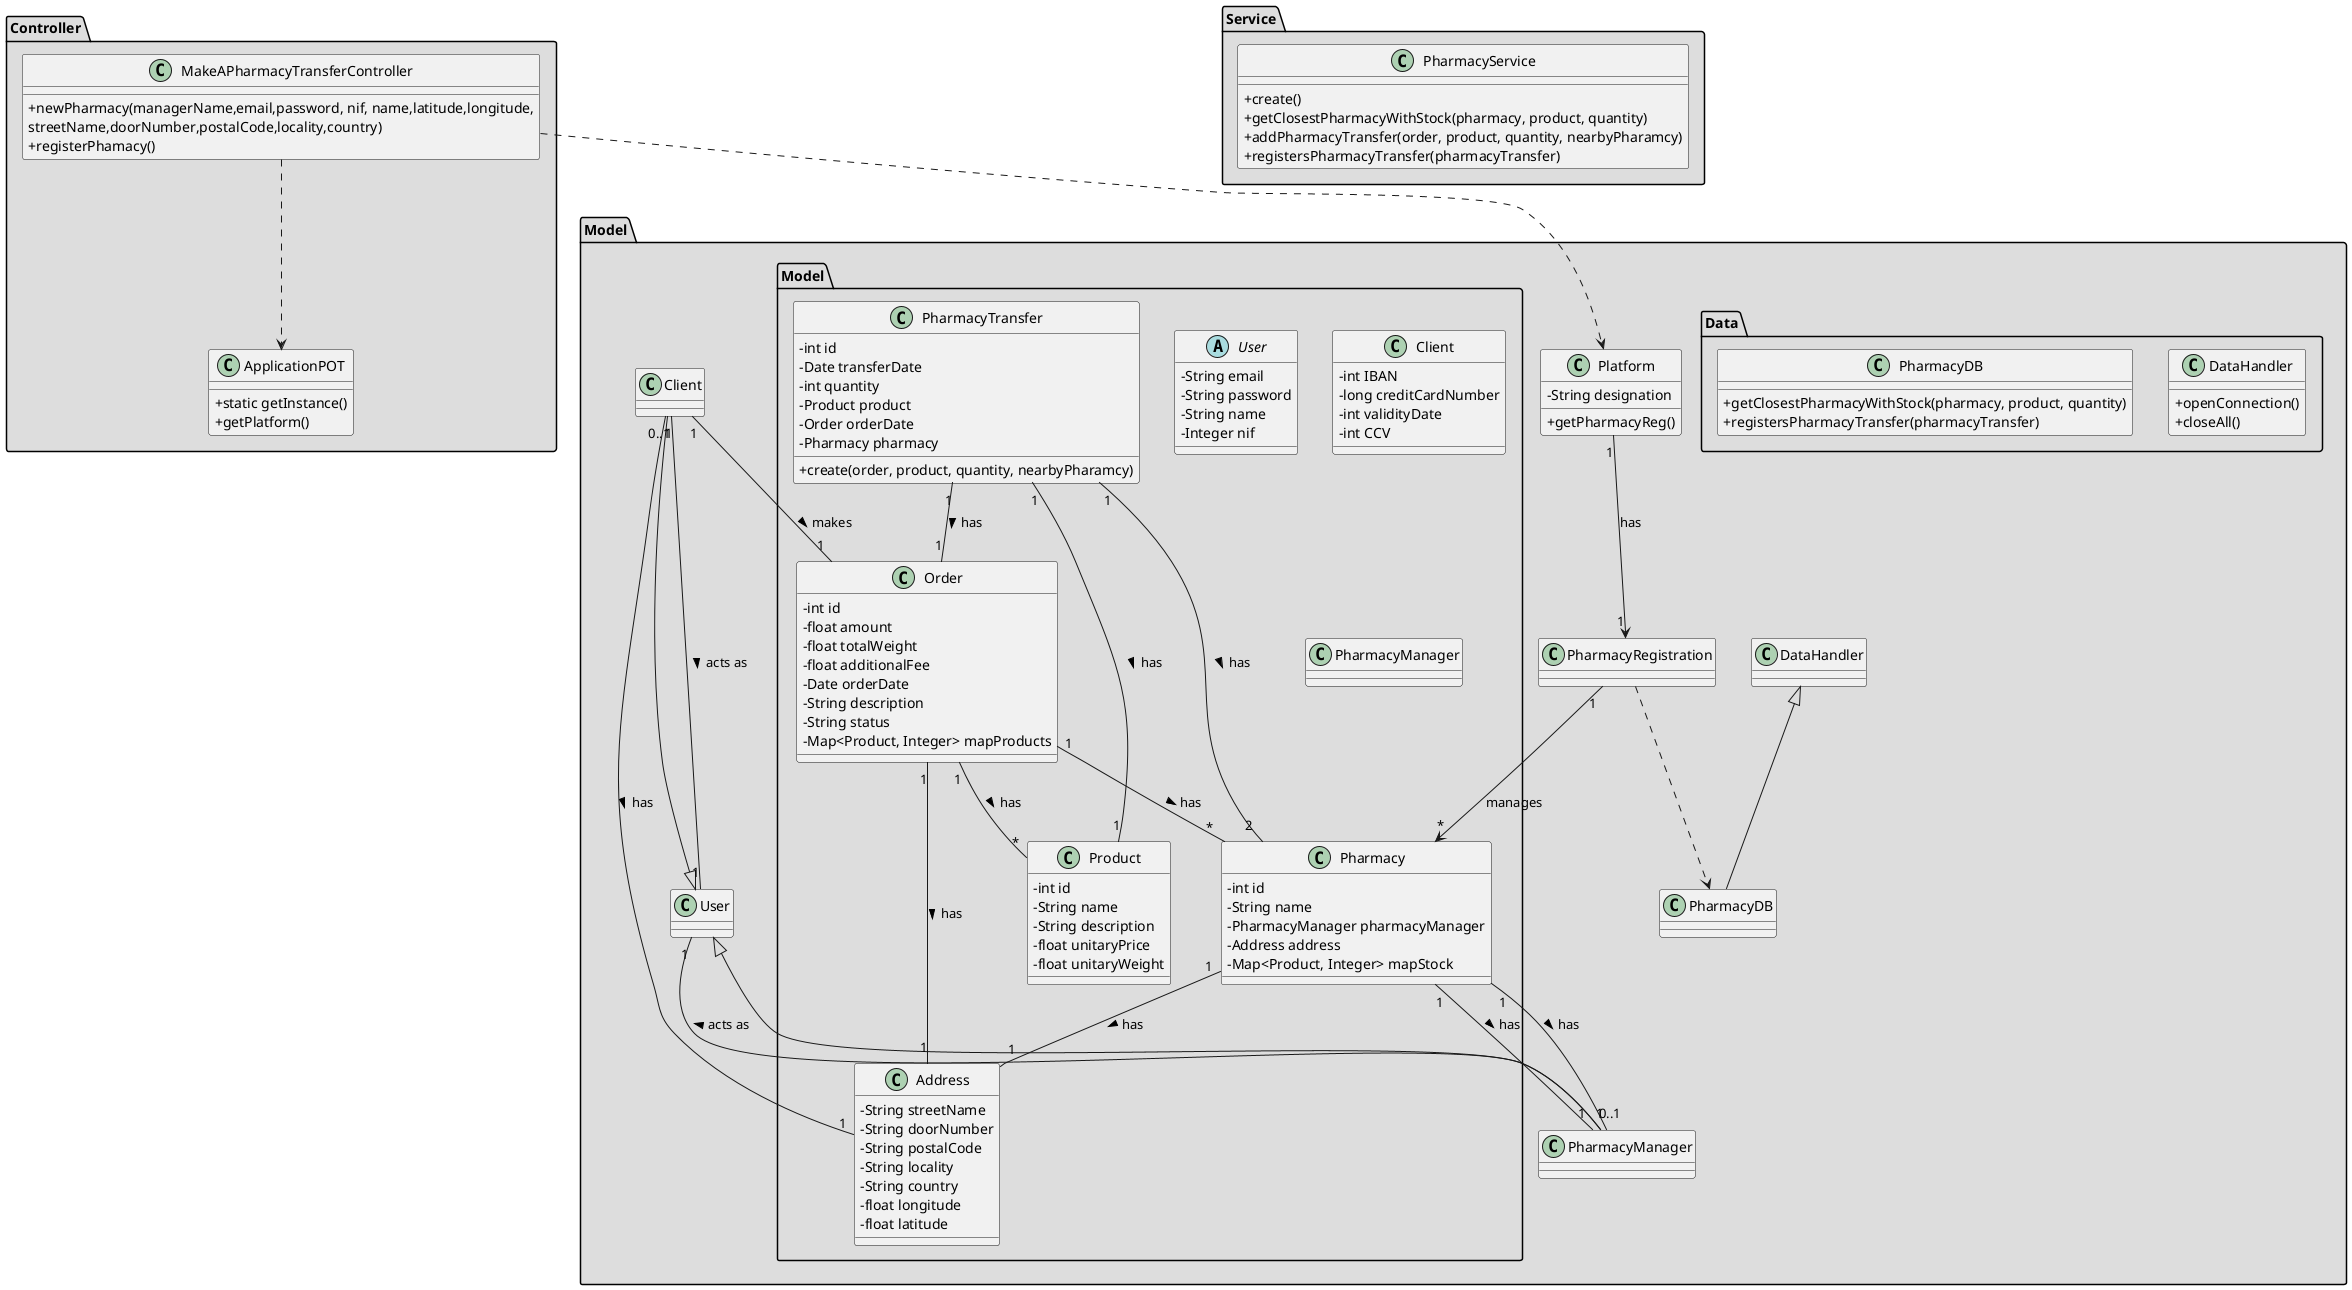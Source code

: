 @startuml
skinparam classAttributeIconSize 0

package "Controller" #DDDDDD {
class MakeAPharmacyTransferController{
+newPharmacy(managerName,email,password, nif, name,latitude,longitude,\nstreetName,doorNumber,postalCode,locality,country)
+registerPhamacy()
}

class ApplicationPOT
{
  +static getInstance()
  +getPlatform()
}
}

package "Service" #DDDDDD {

   class PharmacyService{
          +create()
          +getClosestPharmacyWithStock(pharmacy, product, quantity)
          +addPharmacyTransfer(order, product, quantity, nearbyPharamcy)
          +registersPharmacyTransfer(pharmacyTransfer)
      }
 }


package "Model" #DDDDDD {
class Platform {
  -String designation
  +getPharmacyReg()
}


package "Model" #DDDDDD {
abstract class User{
-String email
-String password
-String name
-Integer nif
}

class Client{
-   int IBAN
-   long creditCardNumber
-   int validityDate
-   int CCV
}

class Address{
-   String streetName
-   String doorNumber
-   String postalCode
-   String locality
-   String country
-   float longitude
-   float latitude
}

class Pharmacy{
-   int id
-   String name
-   PharmacyManager pharmacyManager
-   Address address
-   Map<Product, Integer> mapStock
}

class PharmacyManager{
}

class Order{
-   int id
-   float amount
-   float totalWeight
-   float additionalFee
-   Date orderDate
-   String description
-   String status
-   Map<Product, Integer> mapProducts
}

class Product{
-   int id
-   String name
-   String description
-   float unitaryPrice
-   float unitaryWeight
}

class PharmacyTransfer{
-   int id
-   Date transferDate
-   int quantity
-   Product product
-   Order orderDate
-   Pharmacy pharmacy
+create(order, product, quantity, nearbyPharamcy)
}

}


package "Data" #DDDDDD {
class DataHandler{
    +openConnection()
    +closeAll()
}

class PharmacyDB{
          +getClosestPharmacyWithStock(pharmacy, product, quantity)
          +registersPharmacyTransfer(pharmacyTransfer)
      }
}

class PharmacyDB extends DataHandler
class PharmacyManager extends User
class Client extends User

MakeAPharmacyTransferController ..> Platform
MakeAPharmacyTransferController ..> ApplicationPOT
PharmacyRegistration ..> PharmacyDB
Platform "1" --> "1" PharmacyRegistration : has
PharmacyRegistration "1" --> "*" Pharmacy : manages
Pharmacy "1" -- "1" Address : has >
Pharmacy "1" -- "1" PharmacyManager : has >
PharmacyManager "0..1" -- "1" User: acts as >
Pharmacy "1" -- "1" PharmacyManager : has >
Order "1" -- "*" Product : has >
Order "1" -- "*" Pharmacy : has >
Client "0..1" -- "1" User: acts as >
Client "1" -- "1" Order : makes >
Client "1" -- "1" Address : has >
Order "1" -- "1" Address : has >
PharmacyTransfer "1" -- "2" Pharmacy : has >
PharmacyTransfer "1" -- "1" Product : has >
PharmacyTransfer "1" -- "1" Order : has >

@enduml